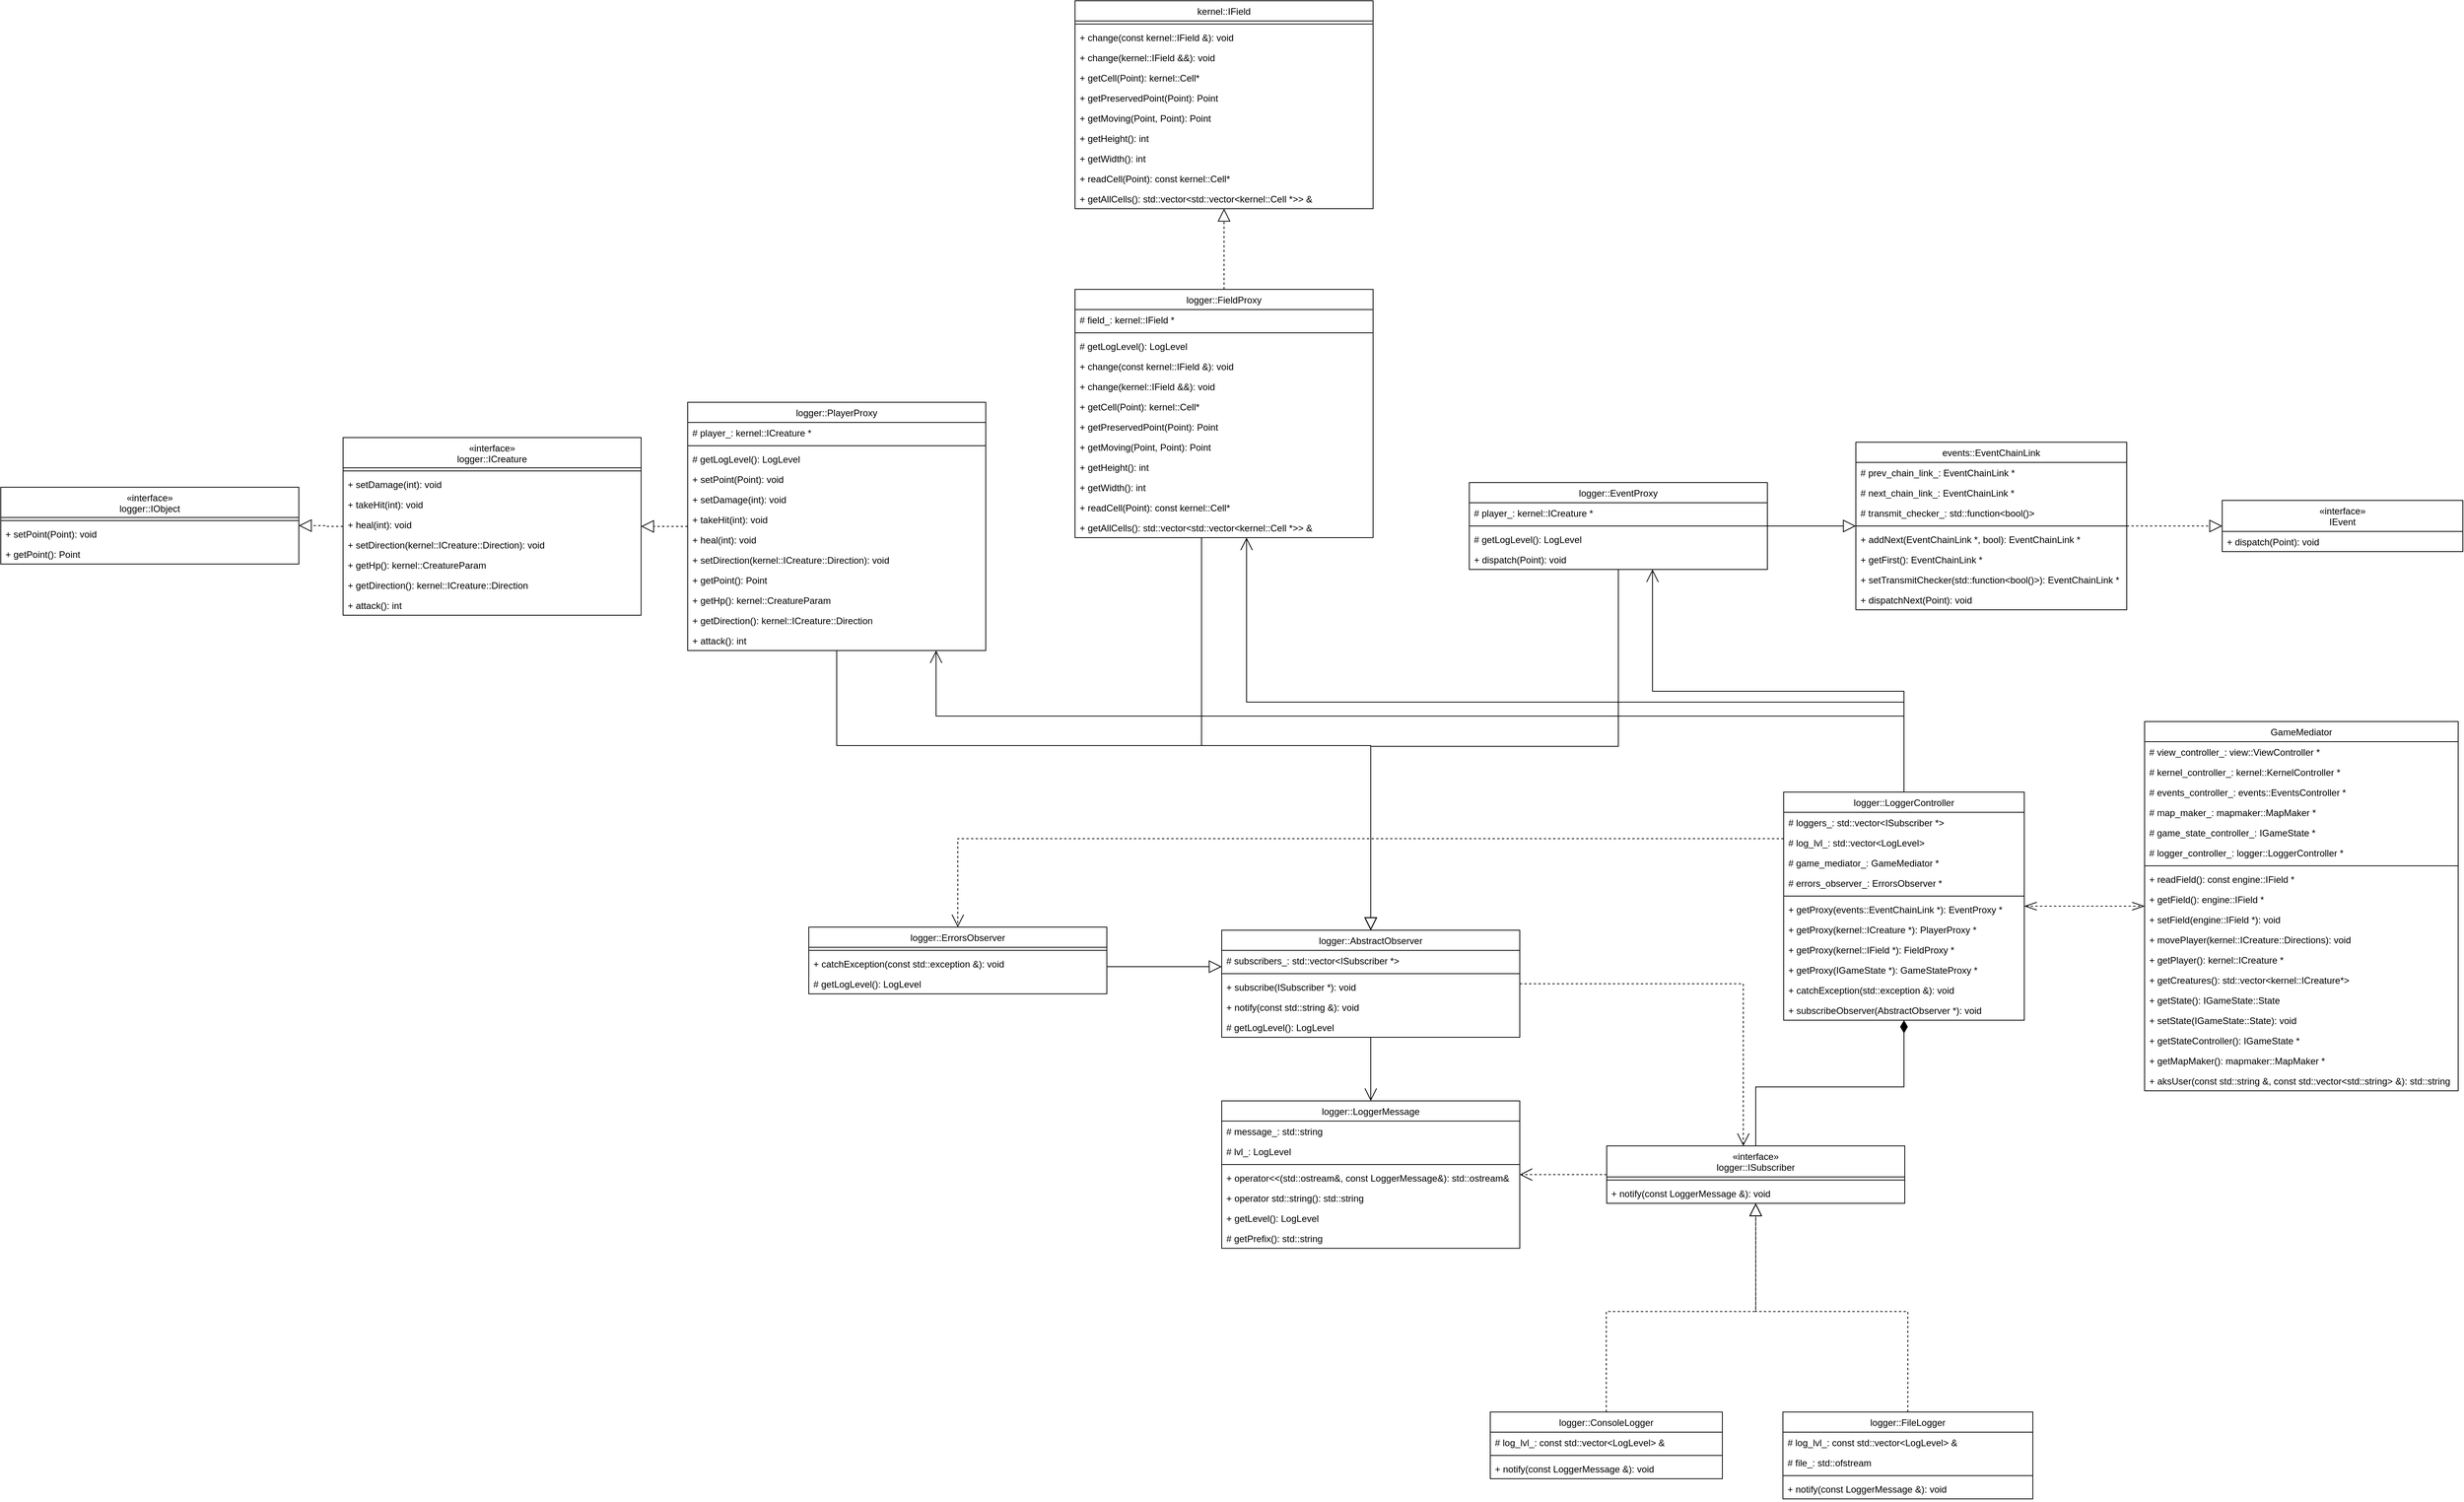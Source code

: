 <mxfile version="15.5.4" type="embed"><diagram id="C5RBs43oDa-KdzZeNtuy" name="Page-1"><mxGraphModel dx="2910" dy="1612" grid="0" gridSize="10" guides="1" tooltips="1" connect="1" arrows="1" fold="1" page="0" pageScale="1" pageWidth="2336" pageHeight="1654" background="none" math="0" shadow="0"><root><mxCell id="WIyWlLk6GJQsqaUBKTNV-0"/><mxCell id="WIyWlLk6GJQsqaUBKTNV-1" parent="WIyWlLk6GJQsqaUBKTNV-0"/><mxCell id="zkfFHV4jXpPFQw0GAbJ--6" value="GameMediator" style="swimlane;fontStyle=0;align=center;verticalAlign=top;childLayout=stackLayout;horizontal=1;startSize=26;horizontalStack=0;resizeParent=1;resizeLast=0;collapsible=1;marginBottom=0;rounded=0;shadow=0;strokeWidth=1;" parent="WIyWlLk6GJQsqaUBKTNV-1" vertex="1"><mxGeometry x="738" y="38" width="404" height="476" as="geometry"><mxRectangle x="281" width="160" height="26" as="alternateBounds"/></mxGeometry></mxCell><mxCell id="zkfFHV4jXpPFQw0GAbJ--7" value="# view_controller_: view::ViewController *" style="text;align=left;verticalAlign=top;spacingLeft=4;spacingRight=4;overflow=hidden;rotatable=0;points=[[0,0.5],[1,0.5]];portConstraint=eastwest;" parent="zkfFHV4jXpPFQw0GAbJ--6" vertex="1"><mxGeometry y="26" width="404" height="26" as="geometry"/></mxCell><mxCell id="zkfFHV4jXpPFQw0GAbJ--8" value="# kernel_controller_: kernel::KernelController *" style="text;align=left;verticalAlign=top;spacingLeft=4;spacingRight=4;overflow=hidden;rotatable=0;points=[[0,0.5],[1,0.5]];portConstraint=eastwest;rounded=0;shadow=0;html=0;" parent="zkfFHV4jXpPFQw0GAbJ--6" vertex="1"><mxGeometry y="52" width="404" height="26" as="geometry"/></mxCell><mxCell id="X3iBoTwYunZCs_lj_990-169" value="# events_controller_: events::EventsController *" style="text;align=left;verticalAlign=top;spacingLeft=4;spacingRight=4;overflow=hidden;rotatable=0;points=[[0,0.5],[1,0.5]];portConstraint=eastwest;rounded=0;shadow=0;html=0;" parent="zkfFHV4jXpPFQw0GAbJ--6" vertex="1"><mxGeometry y="78" width="404" height="26" as="geometry"/></mxCell><mxCell id="O_oIPhdlYZOM3jG4M40S-67" value="# map_maker_: mapmaker::MapMaker *" style="text;align=left;verticalAlign=top;spacingLeft=4;spacingRight=4;overflow=hidden;rotatable=0;points=[[0,0.5],[1,0.5]];portConstraint=eastwest;rounded=0;shadow=0;html=0;" parent="zkfFHV4jXpPFQw0GAbJ--6" vertex="1"><mxGeometry y="104" width="404" height="26" as="geometry"/></mxCell><mxCell id="X3iBoTwYunZCs_lj_990-0" value="# game_state_controller_: IGameState *" style="text;align=left;verticalAlign=top;spacingLeft=4;spacingRight=4;overflow=hidden;rotatable=0;points=[[0,0.5],[1,0.5]];portConstraint=eastwest;rounded=0;shadow=0;html=0;" parent="zkfFHV4jXpPFQw0GAbJ--6" vertex="1"><mxGeometry y="130" width="404" height="26" as="geometry"/></mxCell><mxCell id="1" value="# logger_controller_: logger::LoggerController *" style="text;align=left;verticalAlign=top;spacingLeft=4;spacingRight=4;overflow=hidden;rotatable=0;points=[[0,0.5],[1,0.5]];portConstraint=eastwest;rounded=0;shadow=0;html=0;" parent="zkfFHV4jXpPFQw0GAbJ--6" vertex="1"><mxGeometry y="156" width="404" height="26" as="geometry"/></mxCell><mxCell id="zkfFHV4jXpPFQw0GAbJ--9" value="" style="line;html=1;strokeWidth=1;align=left;verticalAlign=middle;spacingTop=-1;spacingLeft=3;spacingRight=3;rotatable=0;labelPosition=right;points=[];portConstraint=eastwest;" parent="zkfFHV4jXpPFQw0GAbJ--6" vertex="1"><mxGeometry y="182" width="404" height="8" as="geometry"/></mxCell><mxCell id="X3iBoTwYunZCs_lj_990-18" value="+ readField(): const engine::IField *" style="text;align=left;verticalAlign=top;spacingLeft=4;spacingRight=4;overflow=hidden;rotatable=0;points=[[0,0.5],[1,0.5]];portConstraint=eastwest;" parent="zkfFHV4jXpPFQw0GAbJ--6" vertex="1"><mxGeometry y="190" width="404" height="26" as="geometry"/></mxCell><mxCell id="3" value="+ getField(): engine::IField *" style="text;align=left;verticalAlign=top;spacingLeft=4;spacingRight=4;overflow=hidden;rotatable=0;points=[[0,0.5],[1,0.5]];portConstraint=eastwest;" parent="zkfFHV4jXpPFQw0GAbJ--6" vertex="1"><mxGeometry y="216" width="404" height="26" as="geometry"/></mxCell><mxCell id="4" value="+ setField(engine::IField *): void" style="text;align=left;verticalAlign=top;spacingLeft=4;spacingRight=4;overflow=hidden;rotatable=0;points=[[0,0.5],[1,0.5]];portConstraint=eastwest;" parent="zkfFHV4jXpPFQw0GAbJ--6" vertex="1"><mxGeometry y="242" width="404" height="26" as="geometry"/></mxCell><mxCell id="X3iBoTwYunZCs_lj_990-167" value="+ movePlayer(kernel::ICreature::Directions): void" style="text;align=left;verticalAlign=top;spacingLeft=4;spacingRight=4;overflow=hidden;rotatable=0;points=[[0,0.5],[1,0.5]];portConstraint=eastwest;" parent="zkfFHV4jXpPFQw0GAbJ--6" vertex="1"><mxGeometry y="268" width="404" height="26" as="geometry"/></mxCell><mxCell id="X3iBoTwYunZCs_lj_990-168" value="+ getPlayer(): kernel::ICreature *" style="text;align=left;verticalAlign=top;spacingLeft=4;spacingRight=4;overflow=hidden;rotatable=0;points=[[0,0.5],[1,0.5]];portConstraint=eastwest;" parent="zkfFHV4jXpPFQw0GAbJ--6" vertex="1"><mxGeometry y="294" width="404" height="26" as="geometry"/></mxCell><mxCell id="X3iBoTwYunZCs_lj_990-22" value="+ getCreatures(): std::vector&lt;kernel::ICreature*&gt; " style="text;align=left;verticalAlign=top;spacingLeft=4;spacingRight=4;overflow=hidden;rotatable=0;points=[[0,0.5],[1,0.5]];portConstraint=eastwest;" parent="zkfFHV4jXpPFQw0GAbJ--6" vertex="1"><mxGeometry y="320" width="404" height="26" as="geometry"/></mxCell><mxCell id="O_oIPhdlYZOM3jG4M40S-69" value="+ getState(): IGameState::State" style="text;align=left;verticalAlign=top;spacingLeft=4;spacingRight=4;overflow=hidden;rotatable=0;points=[[0,0.5],[1,0.5]];portConstraint=eastwest;" parent="zkfFHV4jXpPFQw0GAbJ--6" vertex="1"><mxGeometry y="346" width="404" height="26" as="geometry"/></mxCell><mxCell id="O_oIPhdlYZOM3jG4M40S-71" value="+ setState(IGameState::State): void" style="text;align=left;verticalAlign=top;spacingLeft=4;spacingRight=4;overflow=hidden;rotatable=0;points=[[0,0.5],[1,0.5]];portConstraint=eastwest;" parent="zkfFHV4jXpPFQw0GAbJ--6" vertex="1"><mxGeometry y="372" width="404" height="26" as="geometry"/></mxCell><mxCell id="O_oIPhdlYZOM3jG4M40S-70" value="+ getStateController(): IGameState *" style="text;align=left;verticalAlign=top;spacingLeft=4;spacingRight=4;overflow=hidden;rotatable=0;points=[[0,0.5],[1,0.5]];portConstraint=eastwest;" parent="zkfFHV4jXpPFQw0GAbJ--6" vertex="1"><mxGeometry y="398" width="404" height="26" as="geometry"/></mxCell><mxCell id="2" value="+ getMapMaker(): mapmaker::MapMaker *" style="text;align=left;verticalAlign=top;spacingLeft=4;spacingRight=4;overflow=hidden;rotatable=0;points=[[0,0.5],[1,0.5]];portConstraint=eastwest;" parent="zkfFHV4jXpPFQw0GAbJ--6" vertex="1"><mxGeometry y="424" width="404" height="26" as="geometry"/></mxCell><mxCell id="5" value="+ aksUser(const std::string &amp;, const std::vector&lt;std::string&gt; &amp;): std::string" style="text;align=left;verticalAlign=top;spacingLeft=4;spacingRight=4;overflow=hidden;rotatable=0;points=[[0,0.5],[1,0.5]];portConstraint=eastwest;" parent="zkfFHV4jXpPFQw0GAbJ--6" vertex="1"><mxGeometry y="450" width="404" height="26" as="geometry"/></mxCell><mxCell id="68" style="edgeStyle=orthogonalEdgeStyle;rounded=0;orthogonalLoop=1;jettySize=auto;html=1;dashed=1;endArrow=open;endFill=0;startSize=14;endSize=14;strokeWidth=1;" edge="1" parent="WIyWlLk6GJQsqaUBKTNV-1" source="O_oIPhdlYZOM3jG4M40S-76" target="61"><mxGeometry relative="1" as="geometry"><Array as="points"><mxPoint x="-791" y="189"/></Array></mxGeometry></mxCell><mxCell id="178" style="edgeStyle=orthogonalEdgeStyle;rounded=0;orthogonalLoop=1;jettySize=auto;html=1;endArrow=open;endFill=0;startSize=14;endSize=14;strokeWidth=1;" edge="1" parent="WIyWlLk6GJQsqaUBKTNV-1" source="O_oIPhdlYZOM3jG4M40S-76" target="148"><mxGeometry relative="1" as="geometry"><Array as="points"><mxPoint x="428" y="13"/><mxPoint x="-419" y="13"/></Array></mxGeometry></mxCell><mxCell id="O_oIPhdlYZOM3jG4M40S-76" value="logger::LoggerController" style="swimlane;fontStyle=0;align=center;verticalAlign=top;childLayout=stackLayout;horizontal=1;startSize=26;horizontalStack=0;resizeParent=1;resizeLast=0;collapsible=1;marginBottom=0;rounded=0;shadow=0;strokeWidth=1;" parent="WIyWlLk6GJQsqaUBKTNV-1" vertex="1"><mxGeometry x="273" y="129" width="310" height="294" as="geometry"><mxRectangle x="281" width="160" height="26" as="alternateBounds"/></mxGeometry></mxCell><mxCell id="O_oIPhdlYZOM3jG4M40S-77" value="# loggers_: std::vector&lt;ISubscriber *&gt;" style="text;align=left;verticalAlign=top;spacingLeft=4;spacingRight=4;overflow=hidden;rotatable=0;points=[[0,0.5],[1,0.5]];portConstraint=eastwest;" parent="O_oIPhdlYZOM3jG4M40S-76" vertex="1"><mxGeometry y="26" width="310" height="26" as="geometry"/></mxCell><mxCell id="7" value="# log_lvl_: std::vector&lt;LogLevel&gt;" style="text;align=left;verticalAlign=top;spacingLeft=4;spacingRight=4;overflow=hidden;rotatable=0;points=[[0,0.5],[1,0.5]];portConstraint=eastwest;" parent="O_oIPhdlYZOM3jG4M40S-76" vertex="1"><mxGeometry y="52" width="310" height="26" as="geometry"/></mxCell><mxCell id="O_oIPhdlYZOM3jG4M40S-78" value="# game_mediator_: GameMediator *" style="text;align=left;verticalAlign=top;spacingLeft=4;spacingRight=4;overflow=hidden;rotatable=0;points=[[0,0.5],[1,0.5]];portConstraint=eastwest;" parent="O_oIPhdlYZOM3jG4M40S-76" vertex="1"><mxGeometry y="78" width="310" height="26" as="geometry"/></mxCell><mxCell id="6" value="# errors_observer_: ErrorsObserver *" style="text;align=left;verticalAlign=top;spacingLeft=4;spacingRight=4;overflow=hidden;rotatable=0;points=[[0,0.5],[1,0.5]];portConstraint=eastwest;" parent="O_oIPhdlYZOM3jG4M40S-76" vertex="1"><mxGeometry y="104" width="310" height="26" as="geometry"/></mxCell><mxCell id="O_oIPhdlYZOM3jG4M40S-81" value="" style="line;html=1;strokeWidth=1;align=left;verticalAlign=middle;spacingTop=-1;spacingLeft=3;spacingRight=3;rotatable=0;labelPosition=right;points=[];portConstraint=eastwest;" parent="O_oIPhdlYZOM3jG4M40S-76" vertex="1"><mxGeometry y="130" width="310" height="8" as="geometry"/></mxCell><mxCell id="O_oIPhdlYZOM3jG4M40S-82" value="+ getProxy(events::EventChainLink *): EventProxy *" style="text;align=left;verticalAlign=top;spacingLeft=4;spacingRight=4;overflow=hidden;rotatable=0;points=[[0,0.5],[1,0.5]];portConstraint=eastwest;" parent="O_oIPhdlYZOM3jG4M40S-76" vertex="1"><mxGeometry y="138" width="310" height="26" as="geometry"/></mxCell><mxCell id="10" value="+ getProxy(kernel::ICreature *): PlayerProxy *" style="text;align=left;verticalAlign=top;spacingLeft=4;spacingRight=4;overflow=hidden;rotatable=0;points=[[0,0.5],[1,0.5]];portConstraint=eastwest;" parent="O_oIPhdlYZOM3jG4M40S-76" vertex="1"><mxGeometry y="164" width="310" height="26" as="geometry"/></mxCell><mxCell id="9" value="+ getProxy(kernel::IField *): FieldProxy *" style="text;align=left;verticalAlign=top;spacingLeft=4;spacingRight=4;overflow=hidden;rotatable=0;points=[[0,0.5],[1,0.5]];portConstraint=eastwest;" parent="O_oIPhdlYZOM3jG4M40S-76" vertex="1"><mxGeometry y="190" width="310" height="26" as="geometry"/></mxCell><mxCell id="8" value="+ getProxy(IGameState *): GameStateProxy *" style="text;align=left;verticalAlign=top;spacingLeft=4;spacingRight=4;overflow=hidden;rotatable=0;points=[[0,0.5],[1,0.5]];portConstraint=eastwest;" parent="O_oIPhdlYZOM3jG4M40S-76" vertex="1"><mxGeometry y="216" width="310" height="26" as="geometry"/></mxCell><mxCell id="O_oIPhdlYZOM3jG4M40S-83" value="+ catchException(std::exception &amp;): void" style="text;align=left;verticalAlign=top;spacingLeft=4;spacingRight=4;overflow=hidden;rotatable=0;points=[[0,0.5],[1,0.5]];portConstraint=eastwest;" parent="O_oIPhdlYZOM3jG4M40S-76" vertex="1"><mxGeometry y="242" width="310" height="26" as="geometry"/></mxCell><mxCell id="11" value="+ subscribeObserver(AbstractObserver *): void" style="text;align=left;verticalAlign=top;spacingLeft=4;spacingRight=4;overflow=hidden;rotatable=0;points=[[0,0.5],[1,0.5]];portConstraint=eastwest;" parent="O_oIPhdlYZOM3jG4M40S-76" vertex="1"><mxGeometry y="268" width="310" height="26" as="geometry"/></mxCell><mxCell id="O_oIPhdlYZOM3jG4M40S-88" style="edgeStyle=orthogonalEdgeStyle;rounded=0;orthogonalLoop=1;jettySize=auto;html=1;endArrow=openThin;endFill=0;startSize=14;endSize=14;startArrow=openThin;startFill=0;dashed=1;" parent="WIyWlLk6GJQsqaUBKTNV-1" source="O_oIPhdlYZOM3jG4M40S-76" target="zkfFHV4jXpPFQw0GAbJ--6" edge="1"><mxGeometry relative="1" as="geometry"><mxPoint x="1026" y="247" as="sourcePoint"/><mxPoint x="1250" y="247" as="targetPoint"/></mxGeometry></mxCell><mxCell id="12" value="logger::LoggerMessage" style="swimlane;fontStyle=0;align=center;verticalAlign=top;childLayout=stackLayout;horizontal=1;startSize=26;horizontalStack=0;resizeParent=1;resizeLast=0;collapsible=1;marginBottom=0;rounded=0;shadow=0;strokeWidth=1;" parent="WIyWlLk6GJQsqaUBKTNV-1" vertex="1"><mxGeometry x="-451" y="527" width="384" height="190" as="geometry"><mxRectangle x="281" width="160" height="26" as="alternateBounds"/></mxGeometry></mxCell><mxCell id="13" value="# message_: std::string" style="text;align=left;verticalAlign=top;spacingLeft=4;spacingRight=4;overflow=hidden;rotatable=0;points=[[0,0.5],[1,0.5]];portConstraint=eastwest;" parent="12" vertex="1"><mxGeometry y="26" width="384" height="26" as="geometry"/></mxCell><mxCell id="14" value="# lvl_: LogLevel" style="text;align=left;verticalAlign=top;spacingLeft=4;spacingRight=4;overflow=hidden;rotatable=0;points=[[0,0.5],[1,0.5]];portConstraint=eastwest;" parent="12" vertex="1"><mxGeometry y="52" width="384" height="26" as="geometry"/></mxCell><mxCell id="17" value="" style="line;html=1;strokeWidth=1;align=left;verticalAlign=middle;spacingTop=-1;spacingLeft=3;spacingRight=3;rotatable=0;labelPosition=right;points=[];portConstraint=eastwest;" parent="12" vertex="1"><mxGeometry y="78" width="384" height="8" as="geometry"/></mxCell><mxCell id="18" value="+ operator&lt;&lt;(std::ostream&amp;, const LoggerMessage&amp;): std::ostream&amp;" style="text;align=left;verticalAlign=top;spacingLeft=4;spacingRight=4;overflow=hidden;rotatable=0;points=[[0,0.5],[1,0.5]];portConstraint=eastwest;" parent="12" vertex="1"><mxGeometry y="86" width="384" height="26" as="geometry"/></mxCell><mxCell id="19" value="+ operator std::string(): std::string" style="text;align=left;verticalAlign=top;spacingLeft=4;spacingRight=4;overflow=hidden;rotatable=0;points=[[0,0.5],[1,0.5]];portConstraint=eastwest;" parent="12" vertex="1"><mxGeometry y="112" width="384" height="26" as="geometry"/></mxCell><mxCell id="20" value="+ getLevel(): LogLevel" style="text;align=left;verticalAlign=top;spacingLeft=4;spacingRight=4;overflow=hidden;rotatable=0;points=[[0,0.5],[1,0.5]];portConstraint=eastwest;" parent="12" vertex="1"><mxGeometry y="138" width="384" height="26" as="geometry"/></mxCell><mxCell id="21" value="# getPrefix(): std::string" style="text;align=left;verticalAlign=top;spacingLeft=4;spacingRight=4;overflow=hidden;rotatable=0;points=[[0,0.5],[1,0.5]];portConstraint=eastwest;" parent="12" vertex="1"><mxGeometry y="164" width="384" height="26" as="geometry"/></mxCell><mxCell id="35" style="edgeStyle=orthogonalEdgeStyle;rounded=0;orthogonalLoop=1;jettySize=auto;html=1;entryX=0.5;entryY=0;entryDx=0;entryDy=0;endArrow=open;endFill=0;endSize=14;startSize=14;strokeWidth=1;" edge="1" parent="WIyWlLk6GJQsqaUBKTNV-1" source="24" target="12"><mxGeometry relative="1" as="geometry"/></mxCell><mxCell id="24" value="logger::AbstractObserver" style="swimlane;fontStyle=0;align=center;verticalAlign=top;childLayout=stackLayout;horizontal=1;startSize=26;horizontalStack=0;resizeParent=1;resizeLast=0;collapsible=1;marginBottom=0;rounded=0;shadow=0;strokeWidth=1;" parent="WIyWlLk6GJQsqaUBKTNV-1" vertex="1"><mxGeometry x="-451" y="307" width="384" height="138" as="geometry"><mxRectangle x="281" width="160" height="26" as="alternateBounds"/></mxGeometry></mxCell><mxCell id="25" value="# subscribers_: std::vector&lt;ISubscriber *&gt;" style="text;align=left;verticalAlign=top;spacingLeft=4;spacingRight=4;overflow=hidden;rotatable=0;points=[[0,0.5],[1,0.5]];portConstraint=eastwest;" parent="24" vertex="1"><mxGeometry y="26" width="384" height="26" as="geometry"/></mxCell><mxCell id="27" value="" style="line;html=1;strokeWidth=1;align=left;verticalAlign=middle;spacingTop=-1;spacingLeft=3;spacingRight=3;rotatable=0;labelPosition=right;points=[];portConstraint=eastwest;" parent="24" vertex="1"><mxGeometry y="52" width="384" height="8" as="geometry"/></mxCell><mxCell id="28" value="+ subscribe(ISubscriber *): void" style="text;align=left;verticalAlign=top;spacingLeft=4;spacingRight=4;overflow=hidden;rotatable=0;points=[[0,0.5],[1,0.5]];portConstraint=eastwest;" parent="24" vertex="1"><mxGeometry y="60" width="384" height="26" as="geometry"/></mxCell><mxCell id="30" value="+ notify(const std::string &amp;): void" style="text;align=left;verticalAlign=top;spacingLeft=4;spacingRight=4;overflow=hidden;rotatable=0;points=[[0,0.5],[1,0.5]];portConstraint=eastwest;" parent="24" vertex="1"><mxGeometry y="86" width="384" height="26" as="geometry"/></mxCell><mxCell id="34" value="# getLogLevel(): LogLevel" style="text;align=left;verticalAlign=top;spacingLeft=4;spacingRight=4;overflow=hidden;rotatable=0;points=[[0,0.5],[1,0.5]];portConstraint=eastwest;" vertex="1" parent="24"><mxGeometry y="112" width="384" height="26" as="geometry"/></mxCell><mxCell id="43" style="edgeStyle=orthogonalEdgeStyle;rounded=0;orthogonalLoop=1;jettySize=auto;html=1;endArrow=open;endFill=0;startSize=14;endSize=14;strokeWidth=1;dashed=1;" edge="1" parent="WIyWlLk6GJQsqaUBKTNV-1" source="36" target="12"><mxGeometry relative="1" as="geometry"/></mxCell><mxCell id="36" value="«interface»&#10;logger::ISubscriber" style="swimlane;fontStyle=0;align=center;verticalAlign=top;childLayout=stackLayout;horizontal=1;startSize=40;horizontalStack=0;resizeParent=1;resizeLast=0;collapsible=1;marginBottom=0;rounded=0;shadow=0;strokeWidth=1;" vertex="1" parent="WIyWlLk6GJQsqaUBKTNV-1"><mxGeometry x="45" y="585" width="384" height="74" as="geometry"><mxRectangle x="281" width="160" height="26" as="alternateBounds"/></mxGeometry></mxCell><mxCell id="38" value="" style="line;html=1;strokeWidth=1;align=left;verticalAlign=middle;spacingTop=-1;spacingLeft=3;spacingRight=3;rotatable=0;labelPosition=right;points=[];portConstraint=eastwest;" vertex="1" parent="36"><mxGeometry y="40" width="384" height="8" as="geometry"/></mxCell><mxCell id="40" value="+ notify(const LoggerMessage &amp;): void" style="text;align=left;verticalAlign=top;spacingLeft=4;spacingRight=4;overflow=hidden;rotatable=0;points=[[0,0.5],[1,0.5]];portConstraint=eastwest;" vertex="1" parent="36"><mxGeometry y="48" width="384" height="26" as="geometry"/></mxCell><mxCell id="42" style="edgeStyle=orthogonalEdgeStyle;rounded=0;orthogonalLoop=1;jettySize=auto;html=1;endArrow=diamondThin;endFill=1;endSize=14;startSize=14;" edge="1" parent="WIyWlLk6GJQsqaUBKTNV-1" source="36" target="O_oIPhdlYZOM3jG4M40S-76"><mxGeometry relative="1" as="geometry"><mxPoint x="272" y="500.0" as="sourcePoint"/><mxPoint x="502" y="500.0" as="targetPoint"/></mxGeometry></mxCell><mxCell id="45" style="edgeStyle=orthogonalEdgeStyle;rounded=0;orthogonalLoop=1;jettySize=auto;html=1;endArrow=open;endFill=0;startSize=14;endSize=14;strokeWidth=1;dashed=1;" edge="1" parent="WIyWlLk6GJQsqaUBKTNV-1" source="24" target="36"><mxGeometry relative="1" as="geometry"><mxPoint x="193" y="632.0" as="sourcePoint"/><mxPoint y="632.0" as="targetPoint"/><Array as="points"><mxPoint x="221" y="376"/></Array></mxGeometry></mxCell><mxCell id="54" style="edgeStyle=orthogonalEdgeStyle;rounded=0;orthogonalLoop=1;jettySize=auto;html=1;endArrow=block;endFill=0;startSize=14;endSize=14;strokeWidth=1;dashed=1;" edge="1" parent="WIyWlLk6GJQsqaUBKTNV-1" source="46" target="36"><mxGeometry relative="1" as="geometry"/></mxCell><mxCell id="46" value="logger::ConsoleLogger" style="swimlane;fontStyle=0;align=center;verticalAlign=top;childLayout=stackLayout;horizontal=1;startSize=26;horizontalStack=0;resizeParent=1;resizeLast=0;collapsible=1;marginBottom=0;rounded=0;shadow=0;strokeWidth=1;" vertex="1" parent="WIyWlLk6GJQsqaUBKTNV-1"><mxGeometry x="-105" y="928" width="299" height="86" as="geometry"><mxRectangle x="281" width="160" height="26" as="alternateBounds"/></mxGeometry></mxCell><mxCell id="47" value="# log_lvl_: const std::vector&lt;LogLevel&gt; &amp;" style="text;align=left;verticalAlign=top;spacingLeft=4;spacingRight=4;overflow=hidden;rotatable=0;points=[[0,0.5],[1,0.5]];portConstraint=eastwest;" vertex="1" parent="46"><mxGeometry y="26" width="299" height="26" as="geometry"/></mxCell><mxCell id="49" value="" style="line;html=1;strokeWidth=1;align=left;verticalAlign=middle;spacingTop=-1;spacingLeft=3;spacingRight=3;rotatable=0;labelPosition=right;points=[];portConstraint=eastwest;" vertex="1" parent="46"><mxGeometry y="52" width="299" height="8" as="geometry"/></mxCell><mxCell id="50" value="+ notify(const LoggerMessage &amp;): void" style="text;align=left;verticalAlign=top;spacingLeft=4;spacingRight=4;overflow=hidden;rotatable=0;points=[[0,0.5],[1,0.5]];portConstraint=eastwest;" vertex="1" parent="46"><mxGeometry y="60" width="299" height="26" as="geometry"/></mxCell><mxCell id="59" style="edgeStyle=orthogonalEdgeStyle;rounded=0;orthogonalLoop=1;jettySize=auto;html=1;endArrow=block;endFill=0;startSize=14;endSize=14;strokeWidth=1;dashed=1;" edge="1" parent="WIyWlLk6GJQsqaUBKTNV-1" source="55" target="36"><mxGeometry relative="1" as="geometry"/></mxCell><mxCell id="55" value="logger::FileLogger" style="swimlane;fontStyle=0;align=center;verticalAlign=top;childLayout=stackLayout;horizontal=1;startSize=26;horizontalStack=0;resizeParent=1;resizeLast=0;collapsible=1;marginBottom=0;rounded=0;shadow=0;strokeWidth=1;" vertex="1" parent="WIyWlLk6GJQsqaUBKTNV-1"><mxGeometry x="272" y="928" width="322" height="112" as="geometry"><mxRectangle x="281" width="160" height="26" as="alternateBounds"/></mxGeometry></mxCell><mxCell id="56" value="# log_lvl_: const std::vector&lt;LogLevel&gt; &amp;" style="text;align=left;verticalAlign=top;spacingLeft=4;spacingRight=4;overflow=hidden;rotatable=0;points=[[0,0.5],[1,0.5]];portConstraint=eastwest;" vertex="1" parent="55"><mxGeometry y="26" width="322" height="26" as="geometry"/></mxCell><mxCell id="60" value="# file_: std::ofstream" style="text;align=left;verticalAlign=top;spacingLeft=4;spacingRight=4;overflow=hidden;rotatable=0;points=[[0,0.5],[1,0.5]];portConstraint=eastwest;" vertex="1" parent="55"><mxGeometry y="52" width="322" height="26" as="geometry"/></mxCell><mxCell id="57" value="" style="line;html=1;strokeWidth=1;align=left;verticalAlign=middle;spacingTop=-1;spacingLeft=3;spacingRight=3;rotatable=0;labelPosition=right;points=[];portConstraint=eastwest;" vertex="1" parent="55"><mxGeometry y="78" width="322" height="8" as="geometry"/></mxCell><mxCell id="58" value="+ notify(const LoggerMessage &amp;): void" style="text;align=left;verticalAlign=top;spacingLeft=4;spacingRight=4;overflow=hidden;rotatable=0;points=[[0,0.5],[1,0.5]];portConstraint=eastwest;" vertex="1" parent="55"><mxGeometry y="86" width="322" height="26" as="geometry"/></mxCell><mxCell id="71" style="edgeStyle=orthogonalEdgeStyle;rounded=0;orthogonalLoop=1;jettySize=auto;html=1;endArrow=block;endFill=0;startSize=14;endSize=14;strokeWidth=1;" edge="1" parent="WIyWlLk6GJQsqaUBKTNV-1" source="61" target="24"><mxGeometry relative="1" as="geometry"><mxPoint x="-599" y="500.0" as="sourcePoint"/><mxPoint x="-451" y="500.0" as="targetPoint"/><Array as="points"><mxPoint x="-484" y="354"/><mxPoint x="-484" y="354"/></Array></mxGeometry></mxCell><mxCell id="61" value="logger::ErrorsObserver" style="swimlane;fontStyle=0;align=center;verticalAlign=top;childLayout=stackLayout;horizontal=1;startSize=26;horizontalStack=0;resizeParent=1;resizeLast=0;collapsible=1;marginBottom=0;rounded=0;shadow=0;strokeWidth=1;" vertex="1" parent="WIyWlLk6GJQsqaUBKTNV-1"><mxGeometry x="-983" y="303" width="384" height="86" as="geometry"><mxRectangle x="281" width="160" height="26" as="alternateBounds"/></mxGeometry></mxCell><mxCell id="63" value="" style="line;html=1;strokeWidth=1;align=left;verticalAlign=middle;spacingTop=-1;spacingLeft=3;spacingRight=3;rotatable=0;labelPosition=right;points=[];portConstraint=eastwest;" vertex="1" parent="61"><mxGeometry y="26" width="384" height="8" as="geometry"/></mxCell><mxCell id="65" value="+ catchException(const std::exception &amp;): void" style="text;align=left;verticalAlign=top;spacingLeft=4;spacingRight=4;overflow=hidden;rotatable=0;points=[[0,0.5],[1,0.5]];portConstraint=eastwest;" vertex="1" parent="61"><mxGeometry y="34" width="384" height="26" as="geometry"/></mxCell><mxCell id="66" value="# getLogLevel(): LogLevel" style="text;align=left;verticalAlign=top;spacingLeft=4;spacingRight=4;overflow=hidden;rotatable=0;points=[[0,0.5],[1,0.5]];portConstraint=eastwest;" vertex="1" parent="61"><mxGeometry y="60" width="384" height="26" as="geometry"/></mxCell><mxCell id="112" style="edgeStyle=orthogonalEdgeStyle;rounded=0;orthogonalLoop=1;jettySize=auto;html=1;dashed=1;endArrow=block;endFill=0;startSize=14;endSize=14;strokeWidth=1;" edge="1" parent="WIyWlLk6GJQsqaUBKTNV-1" source="72" target="87"><mxGeometry relative="1" as="geometry"/></mxCell><mxCell id="113" style="edgeStyle=orthogonalEdgeStyle;rounded=0;orthogonalLoop=1;jettySize=auto;html=1;endArrow=block;endFill=0;startSize=14;endSize=14;strokeWidth=1;" edge="1" parent="WIyWlLk6GJQsqaUBKTNV-1" source="72" target="24"><mxGeometry relative="1" as="geometry"><mxPoint x="-977" y="69" as="sourcePoint"/><Array as="points"><mxPoint x="-947" y="69"/><mxPoint x="-259" y="69"/></Array></mxGeometry></mxCell><mxCell id="72" value="logger::PlayerProxy" style="swimlane;fontStyle=0;align=center;verticalAlign=top;childLayout=stackLayout;horizontal=1;startSize=26;horizontalStack=0;resizeParent=1;resizeLast=0;collapsible=1;marginBottom=0;rounded=0;shadow=0;strokeWidth=1;" vertex="1" parent="WIyWlLk6GJQsqaUBKTNV-1"><mxGeometry x="-1139" y="-373.5" width="384" height="320" as="geometry"><mxRectangle x="281" width="160" height="26" as="alternateBounds"/></mxGeometry></mxCell><mxCell id="73" value="# player_: kernel::ICreature *" style="text;align=left;verticalAlign=top;spacingLeft=4;spacingRight=4;overflow=hidden;rotatable=0;points=[[0,0.5],[1,0.5]];portConstraint=eastwest;" vertex="1" parent="72"><mxGeometry y="26" width="384" height="26" as="geometry"/></mxCell><mxCell id="74" value="" style="line;html=1;strokeWidth=1;align=left;verticalAlign=middle;spacingTop=-1;spacingLeft=3;spacingRight=3;rotatable=0;labelPosition=right;points=[];portConstraint=eastwest;" vertex="1" parent="72"><mxGeometry y="52" width="384" height="8" as="geometry"/></mxCell><mxCell id="77" value="# getLogLevel(): LogLevel" style="text;align=left;verticalAlign=top;spacingLeft=4;spacingRight=4;overflow=hidden;rotatable=0;points=[[0,0.5],[1,0.5]];portConstraint=eastwest;" vertex="1" parent="72"><mxGeometry y="60" width="384" height="26" as="geometry"/></mxCell><mxCell id="78" value="+ setPoint(Point): void" style="text;align=left;verticalAlign=top;spacingLeft=4;spacingRight=4;overflow=hidden;rotatable=0;points=[[0,0.5],[1,0.5]];portConstraint=eastwest;" vertex="1" parent="72"><mxGeometry y="86" width="384" height="26" as="geometry"/></mxCell><mxCell id="79" value="+ setDamage(int): void" style="text;align=left;verticalAlign=top;spacingLeft=4;spacingRight=4;overflow=hidden;rotatable=0;points=[[0,0.5],[1,0.5]];portConstraint=eastwest;" vertex="1" parent="72"><mxGeometry y="112" width="384" height="26" as="geometry"/></mxCell><mxCell id="80" value="+ takeHit(int): void" style="text;align=left;verticalAlign=top;spacingLeft=4;spacingRight=4;overflow=hidden;rotatable=0;points=[[0,0.5],[1,0.5]];portConstraint=eastwest;" vertex="1" parent="72"><mxGeometry y="138" width="384" height="26" as="geometry"/></mxCell><mxCell id="81" value="+ heal(int): void" style="text;align=left;verticalAlign=top;spacingLeft=4;spacingRight=4;overflow=hidden;rotatable=0;points=[[0,0.5],[1,0.5]];portConstraint=eastwest;" vertex="1" parent="72"><mxGeometry y="164" width="384" height="26" as="geometry"/></mxCell><mxCell id="82" value="+ setDirection(kernel::ICreature::Direction): void" style="text;align=left;verticalAlign=top;spacingLeft=4;spacingRight=4;overflow=hidden;rotatable=0;points=[[0,0.5],[1,0.5]];portConstraint=eastwest;" vertex="1" parent="72"><mxGeometry y="190" width="384" height="26" as="geometry"/></mxCell><mxCell id="83" value="+ getPoint(): Point" style="text;align=left;verticalAlign=top;spacingLeft=4;spacingRight=4;overflow=hidden;rotatable=0;points=[[0,0.5],[1,0.5]];portConstraint=eastwest;" vertex="1" parent="72"><mxGeometry y="216" width="384" height="26" as="geometry"/></mxCell><mxCell id="84" value="+ getHp(): kernel::CreatureParam" style="text;align=left;verticalAlign=top;spacingLeft=4;spacingRight=4;overflow=hidden;rotatable=0;points=[[0,0.5],[1,0.5]];portConstraint=eastwest;" vertex="1" parent="72"><mxGeometry y="242" width="384" height="26" as="geometry"/></mxCell><mxCell id="85" value="+ getDirection(): kernel::ICreature::Direction" style="text;align=left;verticalAlign=top;spacingLeft=4;spacingRight=4;overflow=hidden;rotatable=0;points=[[0,0.5],[1,0.5]];portConstraint=eastwest;" vertex="1" parent="72"><mxGeometry y="268" width="384" height="26" as="geometry"/></mxCell><mxCell id="86" value="+ attack(): int" style="text;align=left;verticalAlign=top;spacingLeft=4;spacingRight=4;overflow=hidden;rotatable=0;points=[[0,0.5],[1,0.5]];portConstraint=eastwest;" vertex="1" parent="72"><mxGeometry y="294" width="384" height="26" as="geometry"/></mxCell><mxCell id="111" style="edgeStyle=orthogonalEdgeStyle;rounded=0;orthogonalLoop=1;jettySize=auto;html=1;endArrow=block;endFill=0;startSize=14;endSize=14;strokeWidth=1;dashed=1;" edge="1" parent="WIyWlLk6GJQsqaUBKTNV-1" source="87" target="100"><mxGeometry relative="1" as="geometry"/></mxCell><mxCell id="87" value="«interface»&#10;logger::ICreature" style="swimlane;fontStyle=0;align=center;verticalAlign=top;childLayout=stackLayout;horizontal=1;startSize=39;horizontalStack=0;resizeParent=1;resizeLast=0;collapsible=1;marginBottom=0;rounded=0;shadow=0;strokeWidth=1;" vertex="1" parent="WIyWlLk6GJQsqaUBKTNV-1"><mxGeometry x="-1583" y="-328" width="384" height="229" as="geometry"><mxRectangle x="281" width="160" height="26" as="alternateBounds"/></mxGeometry></mxCell><mxCell id="89" value="" style="line;html=1;strokeWidth=1;align=left;verticalAlign=middle;spacingTop=-1;spacingLeft=3;spacingRight=3;rotatable=0;labelPosition=right;points=[];portConstraint=eastwest;" vertex="1" parent="87"><mxGeometry y="39" width="384" height="8" as="geometry"/></mxCell><mxCell id="92" value="+ setDamage(int): void" style="text;align=left;verticalAlign=top;spacingLeft=4;spacingRight=4;overflow=hidden;rotatable=0;points=[[0,0.5],[1,0.5]];portConstraint=eastwest;" vertex="1" parent="87"><mxGeometry y="47" width="384" height="26" as="geometry"/></mxCell><mxCell id="93" value="+ takeHit(int): void" style="text;align=left;verticalAlign=top;spacingLeft=4;spacingRight=4;overflow=hidden;rotatable=0;points=[[0,0.5],[1,0.5]];portConstraint=eastwest;" vertex="1" parent="87"><mxGeometry y="73" width="384" height="26" as="geometry"/></mxCell><mxCell id="94" value="+ heal(int): void" style="text;align=left;verticalAlign=top;spacingLeft=4;spacingRight=4;overflow=hidden;rotatable=0;points=[[0,0.5],[1,0.5]];portConstraint=eastwest;" vertex="1" parent="87"><mxGeometry y="99" width="384" height="26" as="geometry"/></mxCell><mxCell id="95" value="+ setDirection(kernel::ICreature::Direction): void" style="text;align=left;verticalAlign=top;spacingLeft=4;spacingRight=4;overflow=hidden;rotatable=0;points=[[0,0.5],[1,0.5]];portConstraint=eastwest;" vertex="1" parent="87"><mxGeometry y="125" width="384" height="26" as="geometry"/></mxCell><mxCell id="97" value="+ getHp(): kernel::CreatureParam" style="text;align=left;verticalAlign=top;spacingLeft=4;spacingRight=4;overflow=hidden;rotatable=0;points=[[0,0.5],[1,0.5]];portConstraint=eastwest;" vertex="1" parent="87"><mxGeometry y="151" width="384" height="26" as="geometry"/></mxCell><mxCell id="98" value="+ getDirection(): kernel::ICreature::Direction" style="text;align=left;verticalAlign=top;spacingLeft=4;spacingRight=4;overflow=hidden;rotatable=0;points=[[0,0.5],[1,0.5]];portConstraint=eastwest;" vertex="1" parent="87"><mxGeometry y="177" width="384" height="26" as="geometry"/></mxCell><mxCell id="99" value="+ attack(): int" style="text;align=left;verticalAlign=top;spacingLeft=4;spacingRight=4;overflow=hidden;rotatable=0;points=[[0,0.5],[1,0.5]];portConstraint=eastwest;" vertex="1" parent="87"><mxGeometry y="203" width="384" height="26" as="geometry"/></mxCell><mxCell id="100" value="«interface»&#10;logger::IObject" style="swimlane;fontStyle=0;align=center;verticalAlign=top;childLayout=stackLayout;horizontal=1;startSize=39;horizontalStack=0;resizeParent=1;resizeLast=0;collapsible=1;marginBottom=0;rounded=0;shadow=0;strokeWidth=1;" vertex="1" parent="WIyWlLk6GJQsqaUBKTNV-1"><mxGeometry x="-2024" y="-264" width="384" height="99" as="geometry"><mxRectangle x="281" width="160" height="26" as="alternateBounds"/></mxGeometry></mxCell><mxCell id="101" value="" style="line;html=1;strokeWidth=1;align=left;verticalAlign=middle;spacingTop=-1;spacingLeft=3;spacingRight=3;rotatable=0;labelPosition=right;points=[];portConstraint=eastwest;" vertex="1" parent="100"><mxGeometry y="39" width="384" height="8" as="geometry"/></mxCell><mxCell id="102" value="+ setPoint(Point): void" style="text;align=left;verticalAlign=top;spacingLeft=4;spacingRight=4;overflow=hidden;rotatable=0;points=[[0,0.5],[1,0.5]];portConstraint=eastwest;" vertex="1" parent="100"><mxGeometry y="47" width="384" height="26" as="geometry"/></mxCell><mxCell id="107" value="+ getPoint(): Point" style="text;align=left;verticalAlign=top;spacingLeft=4;spacingRight=4;overflow=hidden;rotatable=0;points=[[0,0.5],[1,0.5]];portConstraint=eastwest;" vertex="1" parent="100"><mxGeometry y="73" width="384" height="26" as="geometry"/></mxCell><mxCell id="139" style="edgeStyle=orthogonalEdgeStyle;rounded=0;orthogonalLoop=1;jettySize=auto;html=1;endArrow=block;endFill=0;startSize=14;endSize=14;strokeWidth=1;" edge="1" parent="WIyWlLk6GJQsqaUBKTNV-1" source="114" target="130"><mxGeometry relative="1" as="geometry"/></mxCell><mxCell id="141" style="edgeStyle=orthogonalEdgeStyle;rounded=0;orthogonalLoop=1;jettySize=auto;html=1;endArrow=block;endFill=0;startSize=14;endSize=14;strokeWidth=1;" edge="1" parent="WIyWlLk6GJQsqaUBKTNV-1" source="114" target="24"><mxGeometry relative="1" as="geometry"><Array as="points"><mxPoint x="60" y="70"/><mxPoint x="-259" y="70"/></Array></mxGeometry></mxCell><mxCell id="114" value="logger::EventProxy" style="swimlane;fontStyle=0;align=center;verticalAlign=top;childLayout=stackLayout;horizontal=1;startSize=26;horizontalStack=0;resizeParent=1;resizeLast=0;collapsible=1;marginBottom=0;rounded=0;shadow=0;strokeWidth=1;" vertex="1" parent="WIyWlLk6GJQsqaUBKTNV-1"><mxGeometry x="-132" y="-270" width="384" height="112" as="geometry"><mxRectangle x="281" width="160" height="26" as="alternateBounds"/></mxGeometry></mxCell><mxCell id="115" value="# player_: kernel::ICreature *" style="text;align=left;verticalAlign=top;spacingLeft=4;spacingRight=4;overflow=hidden;rotatable=0;points=[[0,0.5],[1,0.5]];portConstraint=eastwest;" vertex="1" parent="114"><mxGeometry y="26" width="384" height="26" as="geometry"/></mxCell><mxCell id="116" value="" style="line;html=1;strokeWidth=1;align=left;verticalAlign=middle;spacingTop=-1;spacingLeft=3;spacingRight=3;rotatable=0;labelPosition=right;points=[];portConstraint=eastwest;" vertex="1" parent="114"><mxGeometry y="52" width="384" height="8" as="geometry"/></mxCell><mxCell id="117" value="# getLogLevel(): LogLevel" style="text;align=left;verticalAlign=top;spacingLeft=4;spacingRight=4;overflow=hidden;rotatable=0;points=[[0,0.5],[1,0.5]];portConstraint=eastwest;" vertex="1" parent="114"><mxGeometry y="60" width="384" height="26" as="geometry"/></mxCell><mxCell id="118" value="+ dispatch(Point): void" style="text;align=left;verticalAlign=top;spacingLeft=4;spacingRight=4;overflow=hidden;rotatable=0;points=[[0,0.5],[1,0.5]];portConstraint=eastwest;" vertex="1" parent="114"><mxGeometry y="86" width="384" height="26" as="geometry"/></mxCell><mxCell id="127" value="«interface»&#10;IEvent" style="swimlane;fontStyle=0;childLayout=stackLayout;horizontal=1;startSize=40;fillColor=none;horizontalStack=0;resizeParent=1;resizeParentMax=0;resizeLast=0;collapsible=1;marginBottom=0;" vertex="1" parent="WIyWlLk6GJQsqaUBKTNV-1"><mxGeometry x="838" y="-247" width="310" height="66" as="geometry"/></mxCell><mxCell id="128" value="+ dispatch(Point): void" style="text;strokeColor=none;fillColor=none;align=left;verticalAlign=top;spacingLeft=4;spacingRight=4;overflow=hidden;rotatable=0;points=[[0,0.5],[1,0.5]];portConstraint=eastwest;" vertex="1" parent="127"><mxGeometry y="40" width="310" height="26" as="geometry"/></mxCell><mxCell id="129" style="edgeStyle=orthogonalEdgeStyle;rounded=0;orthogonalLoop=1;jettySize=auto;html=1;dashed=1;startArrow=none;startFill=0;endArrow=block;endFill=0;startSize=14;endSize=14;" edge="1" parent="WIyWlLk6GJQsqaUBKTNV-1" source="130" target="127"><mxGeometry relative="1" as="geometry"/></mxCell><mxCell id="130" value="events::EventChainLink" style="swimlane;fontStyle=0;align=center;verticalAlign=top;childLayout=stackLayout;horizontal=1;startSize=26;horizontalStack=0;resizeParent=1;resizeLast=0;collapsible=1;marginBottom=0;rounded=0;shadow=0;strokeWidth=1;" vertex="1" parent="WIyWlLk6GJQsqaUBKTNV-1"><mxGeometry x="366" y="-322" width="349" height="216" as="geometry"><mxRectangle x="281" width="160" height="26" as="alternateBounds"/></mxGeometry></mxCell><mxCell id="131" value="# prev_chain_link_: EventChainLink *" style="text;align=left;verticalAlign=top;spacingLeft=4;spacingRight=4;overflow=hidden;rotatable=0;points=[[0,0.5],[1,0.5]];portConstraint=eastwest;" vertex="1" parent="130"><mxGeometry y="26" width="349" height="26" as="geometry"/></mxCell><mxCell id="132" value="# next_chain_link_: EventChainLink *" style="text;align=left;verticalAlign=top;spacingLeft=4;spacingRight=4;overflow=hidden;rotatable=0;points=[[0,0.5],[1,0.5]];portConstraint=eastwest;" vertex="1" parent="130"><mxGeometry y="52" width="349" height="26" as="geometry"/></mxCell><mxCell id="133" value="# transmit_checker_: std::function&lt;bool()&gt;" style="text;align=left;verticalAlign=top;spacingLeft=4;spacingRight=4;overflow=hidden;rotatable=0;points=[[0,0.5],[1,0.5]];portConstraint=eastwest;" vertex="1" parent="130"><mxGeometry y="78" width="349" height="26" as="geometry"/></mxCell><mxCell id="134" value="" style="line;html=1;strokeWidth=1;align=left;verticalAlign=middle;spacingTop=-1;spacingLeft=3;spacingRight=3;rotatable=0;labelPosition=right;points=[];portConstraint=eastwest;" vertex="1" parent="130"><mxGeometry y="104" width="349" height="8" as="geometry"/></mxCell><mxCell id="135" value="+ addNext(EventChainLink *, bool): EventChainLink *" style="text;align=left;verticalAlign=top;spacingLeft=4;spacingRight=4;overflow=hidden;rotatable=0;points=[[0,0.5],[1,0.5]];portConstraint=eastwest;" vertex="1" parent="130"><mxGeometry y="112" width="349" height="26" as="geometry"/></mxCell><mxCell id="136" value="+ getFirst(): EventChainLink *" style="text;align=left;verticalAlign=top;spacingLeft=4;spacingRight=4;overflow=hidden;rotatable=0;points=[[0,0.5],[1,0.5]];portConstraint=eastwest;" vertex="1" parent="130"><mxGeometry y="138" width="349" height="26" as="geometry"/></mxCell><mxCell id="137" value="+ setTransmitChecker(std::function&lt;bool()&gt;): EventChainLink *" style="text;align=left;verticalAlign=top;spacingLeft=4;spacingRight=4;overflow=hidden;rotatable=0;points=[[0,0.5],[1,0.5]];portConstraint=eastwest;" vertex="1" parent="130"><mxGeometry y="164" width="349" height="26" as="geometry"/></mxCell><mxCell id="138" value="+ dispatchNext(Point): void" style="text;align=left;verticalAlign=top;spacingLeft=4;spacingRight=4;overflow=hidden;rotatable=0;points=[[0,0.5],[1,0.5]];portConstraint=eastwest;" vertex="1" parent="130"><mxGeometry y="190" width="349" height="26" as="geometry"/></mxCell><mxCell id="142" style="edgeStyle=orthogonalEdgeStyle;rounded=0;orthogonalLoop=1;jettySize=auto;html=1;endArrow=open;endFill=0;endSize=14;startSize=14;strokeWidth=1;" edge="1" parent="WIyWlLk6GJQsqaUBKTNV-1" source="O_oIPhdlYZOM3jG4M40S-76" target="114"><mxGeometry relative="1" as="geometry"><mxPoint x="-175" y="-12" as="sourcePoint"/><mxPoint x="-175" y="70" as="targetPoint"/><Array as="points"><mxPoint x="428" y="-1"/><mxPoint x="104" y="-1"/></Array></mxGeometry></mxCell><mxCell id="145" style="edgeStyle=orthogonalEdgeStyle;rounded=0;orthogonalLoop=1;jettySize=auto;html=1;endArrow=open;endFill=0;endSize=14;startSize=14;strokeWidth=1;" edge="1" parent="WIyWlLk6GJQsqaUBKTNV-1" source="O_oIPhdlYZOM3jG4M40S-76" target="72"><mxGeometry relative="1" as="geometry"><mxPoint x="92.997" y="166.0" as="sourcePoint"/><mxPoint x="-445.003" y="-121" as="targetPoint"/><Array as="points"><mxPoint x="428" y="31"/><mxPoint x="-819" y="31"/></Array></mxGeometry></mxCell><mxCell id="174" style="edgeStyle=orthogonalEdgeStyle;rounded=0;orthogonalLoop=1;jettySize=auto;html=1;endArrow=block;endFill=0;startSize=14;endSize=14;strokeWidth=1;dashed=1;" edge="1" parent="WIyWlLk6GJQsqaUBKTNV-1" source="148" target="161"><mxGeometry relative="1" as="geometry"/></mxCell><mxCell id="175" style="edgeStyle=orthogonalEdgeStyle;rounded=0;orthogonalLoop=1;jettySize=auto;html=1;endArrow=block;endFill=0;startSize=14;endSize=14;strokeWidth=1;" edge="1" parent="WIyWlLk6GJQsqaUBKTNV-1" source="148" target="24"><mxGeometry relative="1" as="geometry"><Array as="points"><mxPoint x="-477" y="69"/><mxPoint x="-259" y="69"/></Array></mxGeometry></mxCell><mxCell id="148" value="logger::FieldProxy" style="swimlane;fontStyle=0;align=center;verticalAlign=top;childLayout=stackLayout;horizontal=1;startSize=26;horizontalStack=0;resizeParent=1;resizeLast=0;collapsible=1;marginBottom=0;rounded=0;shadow=0;strokeWidth=1;" vertex="1" parent="WIyWlLk6GJQsqaUBKTNV-1"><mxGeometry x="-640" y="-519" width="384" height="320" as="geometry"><mxRectangle x="281" width="160" height="26" as="alternateBounds"/></mxGeometry></mxCell><mxCell id="149" value="# field_: kernel::IField *" style="text;align=left;verticalAlign=top;spacingLeft=4;spacingRight=4;overflow=hidden;rotatable=0;points=[[0,0.5],[1,0.5]];portConstraint=eastwest;" vertex="1" parent="148"><mxGeometry y="26" width="384" height="26" as="geometry"/></mxCell><mxCell id="150" value="" style="line;html=1;strokeWidth=1;align=left;verticalAlign=middle;spacingTop=-1;spacingLeft=3;spacingRight=3;rotatable=0;labelPosition=right;points=[];portConstraint=eastwest;" vertex="1" parent="148"><mxGeometry y="52" width="384" height="8" as="geometry"/></mxCell><mxCell id="151" value="# getLogLevel(): LogLevel" style="text;align=left;verticalAlign=top;spacingLeft=4;spacingRight=4;overflow=hidden;rotatable=0;points=[[0,0.5],[1,0.5]];portConstraint=eastwest;" vertex="1" parent="148"><mxGeometry y="60" width="384" height="26" as="geometry"/></mxCell><mxCell id="152" value="+ change(const kernel::IField &amp;): void" style="text;align=left;verticalAlign=top;spacingLeft=4;spacingRight=4;overflow=hidden;rotatable=0;points=[[0,0.5],[1,0.5]];portConstraint=eastwest;" vertex="1" parent="148"><mxGeometry y="86" width="384" height="26" as="geometry"/></mxCell><mxCell id="153" value="+ change(kernel::IField &amp;&amp;): void" style="text;align=left;verticalAlign=top;spacingLeft=4;spacingRight=4;overflow=hidden;rotatable=0;points=[[0,0.5],[1,0.5]];portConstraint=eastwest;" vertex="1" parent="148"><mxGeometry y="112" width="384" height="26" as="geometry"/></mxCell><mxCell id="155" value="+ getCell(Point): kernel::Cell*" style="text;align=left;verticalAlign=top;spacingLeft=4;spacingRight=4;overflow=hidden;rotatable=0;points=[[0,0.5],[1,0.5]];portConstraint=eastwest;" vertex="1" parent="148"><mxGeometry y="138" width="384" height="26" as="geometry"/></mxCell><mxCell id="160" value="+ getPreservedPoint(Point): Point" style="text;align=left;verticalAlign=top;spacingLeft=4;spacingRight=4;overflow=hidden;rotatable=0;points=[[0,0.5],[1,0.5]];portConstraint=eastwest;" vertex="1" parent="148"><mxGeometry y="164" width="384" height="26" as="geometry"/></mxCell><mxCell id="159" value="+ getMoving(Point, Point): Point" style="text;align=left;verticalAlign=top;spacingLeft=4;spacingRight=4;overflow=hidden;rotatable=0;points=[[0,0.5],[1,0.5]];portConstraint=eastwest;" vertex="1" parent="148"><mxGeometry y="190" width="384" height="26" as="geometry"/></mxCell><mxCell id="158" value="+ getHeight(): int" style="text;align=left;verticalAlign=top;spacingLeft=4;spacingRight=4;overflow=hidden;rotatable=0;points=[[0,0.5],[1,0.5]];portConstraint=eastwest;" vertex="1" parent="148"><mxGeometry y="216" width="384" height="26" as="geometry"/></mxCell><mxCell id="157" value="+ getWidth(): int" style="text;align=left;verticalAlign=top;spacingLeft=4;spacingRight=4;overflow=hidden;rotatable=0;points=[[0,0.5],[1,0.5]];portConstraint=eastwest;" vertex="1" parent="148"><mxGeometry y="242" width="384" height="26" as="geometry"/></mxCell><mxCell id="156" value="+ readCell(Point): const kernel::Cell*" style="text;align=left;verticalAlign=top;spacingLeft=4;spacingRight=4;overflow=hidden;rotatable=0;points=[[0,0.5],[1,0.5]];portConstraint=eastwest;" vertex="1" parent="148"><mxGeometry y="268" width="384" height="26" as="geometry"/></mxCell><mxCell id="154" value="+ getAllCells(): std::vector&lt;std::vector&lt;kernel::Cell *&gt;&gt; &amp;" style="text;align=left;verticalAlign=top;spacingLeft=4;spacingRight=4;overflow=hidden;rotatable=0;points=[[0,0.5],[1,0.5]];portConstraint=eastwest;" vertex="1" parent="148"><mxGeometry y="294" width="384" height="26" as="geometry"/></mxCell><mxCell id="161" value="kernel::IField" style="swimlane;fontStyle=0;align=center;verticalAlign=top;childLayout=stackLayout;horizontal=1;startSize=26;horizontalStack=0;resizeParent=1;resizeLast=0;collapsible=1;marginBottom=0;rounded=0;shadow=0;strokeWidth=1;" vertex="1" parent="WIyWlLk6GJQsqaUBKTNV-1"><mxGeometry x="-640" y="-891" width="384" height="268" as="geometry"><mxRectangle x="281" width="160" height="26" as="alternateBounds"/></mxGeometry></mxCell><mxCell id="163" value="" style="line;html=1;strokeWidth=1;align=left;verticalAlign=middle;spacingTop=-1;spacingLeft=3;spacingRight=3;rotatable=0;labelPosition=right;points=[];portConstraint=eastwest;" vertex="1" parent="161"><mxGeometry y="26" width="384" height="8" as="geometry"/></mxCell><mxCell id="165" value="+ change(const kernel::IField &amp;): void" style="text;align=left;verticalAlign=top;spacingLeft=4;spacingRight=4;overflow=hidden;rotatable=0;points=[[0,0.5],[1,0.5]];portConstraint=eastwest;" vertex="1" parent="161"><mxGeometry y="34" width="384" height="26" as="geometry"/></mxCell><mxCell id="166" value="+ change(kernel::IField &amp;&amp;): void" style="text;align=left;verticalAlign=top;spacingLeft=4;spacingRight=4;overflow=hidden;rotatable=0;points=[[0,0.5],[1,0.5]];portConstraint=eastwest;" vertex="1" parent="161"><mxGeometry y="60" width="384" height="26" as="geometry"/></mxCell><mxCell id="167" value="+ getCell(Point): kernel::Cell*" style="text;align=left;verticalAlign=top;spacingLeft=4;spacingRight=4;overflow=hidden;rotatable=0;points=[[0,0.5],[1,0.5]];portConstraint=eastwest;" vertex="1" parent="161"><mxGeometry y="86" width="384" height="26" as="geometry"/></mxCell><mxCell id="168" value="+ getPreservedPoint(Point): Point" style="text;align=left;verticalAlign=top;spacingLeft=4;spacingRight=4;overflow=hidden;rotatable=0;points=[[0,0.5],[1,0.5]];portConstraint=eastwest;" vertex="1" parent="161"><mxGeometry y="112" width="384" height="26" as="geometry"/></mxCell><mxCell id="169" value="+ getMoving(Point, Point): Point" style="text;align=left;verticalAlign=top;spacingLeft=4;spacingRight=4;overflow=hidden;rotatable=0;points=[[0,0.5],[1,0.5]];portConstraint=eastwest;" vertex="1" parent="161"><mxGeometry y="138" width="384" height="26" as="geometry"/></mxCell><mxCell id="170" value="+ getHeight(): int" style="text;align=left;verticalAlign=top;spacingLeft=4;spacingRight=4;overflow=hidden;rotatable=0;points=[[0,0.5],[1,0.5]];portConstraint=eastwest;" vertex="1" parent="161"><mxGeometry y="164" width="384" height="26" as="geometry"/></mxCell><mxCell id="171" value="+ getWidth(): int" style="text;align=left;verticalAlign=top;spacingLeft=4;spacingRight=4;overflow=hidden;rotatable=0;points=[[0,0.5],[1,0.5]];portConstraint=eastwest;" vertex="1" parent="161"><mxGeometry y="190" width="384" height="26" as="geometry"/></mxCell><mxCell id="172" value="+ readCell(Point): const kernel::Cell*" style="text;align=left;verticalAlign=top;spacingLeft=4;spacingRight=4;overflow=hidden;rotatable=0;points=[[0,0.5],[1,0.5]];portConstraint=eastwest;" vertex="1" parent="161"><mxGeometry y="216" width="384" height="26" as="geometry"/></mxCell><mxCell id="173" value="+ getAllCells(): std::vector&lt;std::vector&lt;kernel::Cell *&gt;&gt; &amp;" style="text;align=left;verticalAlign=top;spacingLeft=4;spacingRight=4;overflow=hidden;rotatable=0;points=[[0,0.5],[1,0.5]];portConstraint=eastwest;" vertex="1" parent="161"><mxGeometry y="242" width="384" height="26" as="geometry"/></mxCell></root></mxGraphModel></diagram></mxfile>